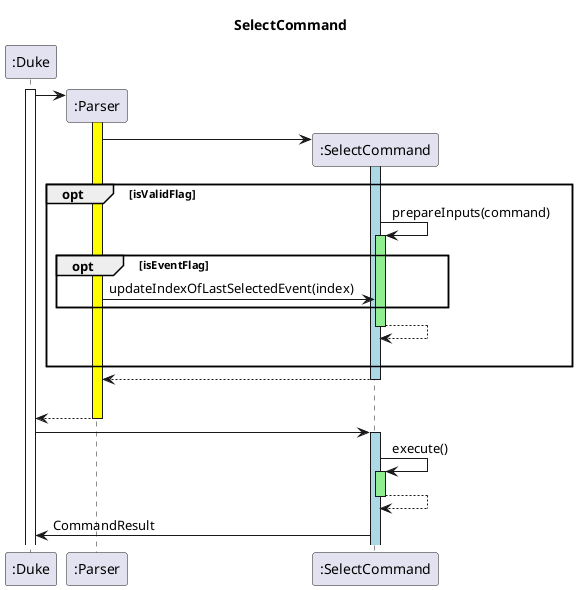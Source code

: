 @startuml
title SelectCommand

participant ":Duke" as Duke
activate Duke

create ":Parser" as Parser
Duke -> Parser
activate Parser #yellow

create ":SelectCommand" as SelectCommand
Parser -> SelectCommand
activate SelectCommand #lightblue

opt isValidFlag
SelectCommand -> SelectCommand: prepareInputs(command)
activate SelectCommand #lightgreen
opt isEventFlag
Parser -> SelectCommand: updateIndexOfLastSelectedEvent(index)
end
return
|||
end
return
|||
return

Duke -> SelectCommand
activate SelectCommand #lightblue
SelectCommand -> SelectCommand: execute()
activate SelectCommand #lightgreen
return
SelectCommand -> Duke: CommandResult

@enduml